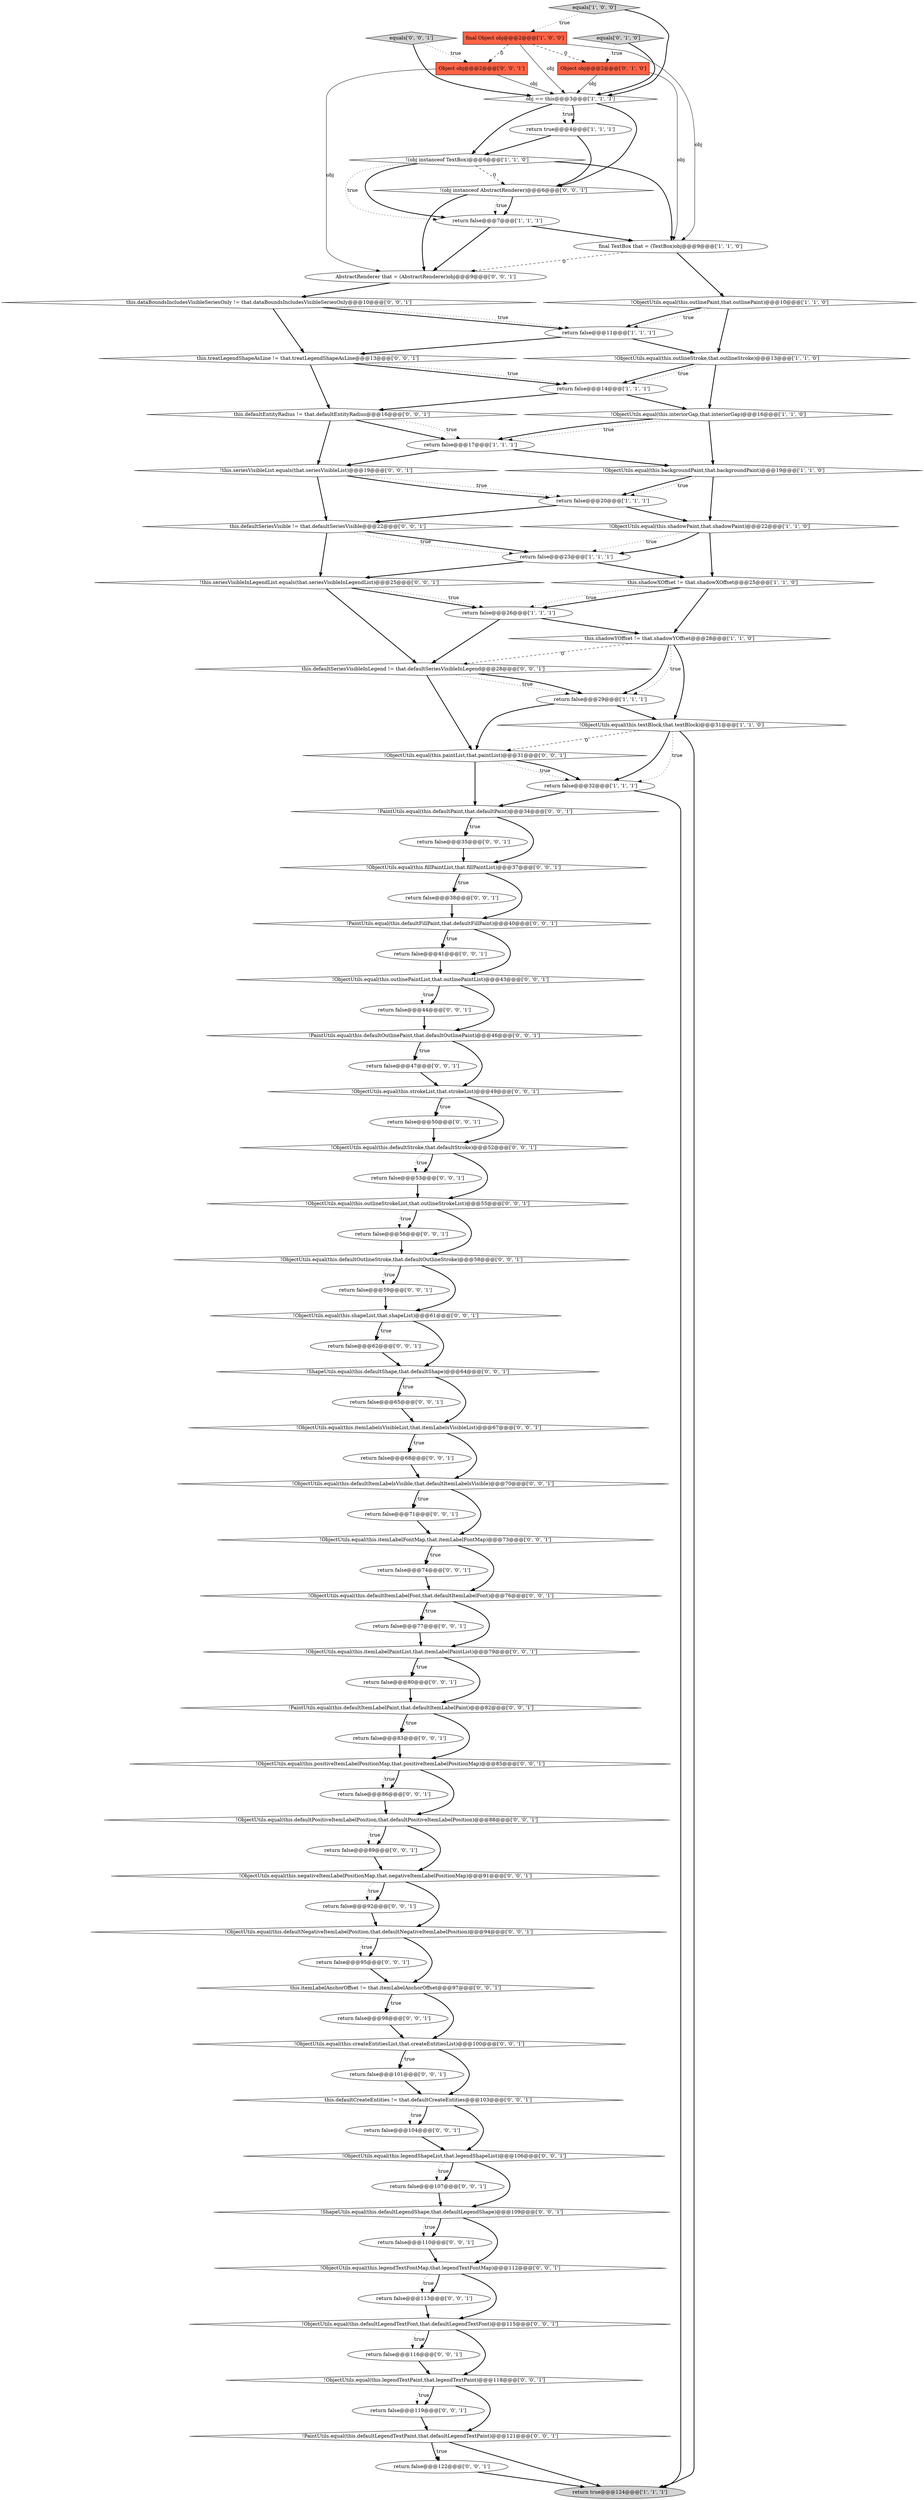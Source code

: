 digraph {
34 [style = filled, label = "return false@@@62@@@['0', '0', '1']", fillcolor = white, shape = ellipse image = "AAA0AAABBB3BBB"];
24 [style = filled, label = "equals['0', '1', '0']", fillcolor = lightgray, shape = diamond image = "AAA0AAABBB2BBB"];
29 [style = filled, label = "return false@@@86@@@['0', '0', '1']", fillcolor = white, shape = ellipse image = "AAA0AAABBB3BBB"];
32 [style = filled, label = "!PaintUtils.equal(this.defaultLegendTextPaint,that.defaultLegendTextPaint)@@@121@@@['0', '0', '1']", fillcolor = white, shape = diamond image = "AAA0AAABBB3BBB"];
66 [style = filled, label = "return false@@@41@@@['0', '0', '1']", fillcolor = white, shape = ellipse image = "AAA0AAABBB3BBB"];
25 [style = filled, label = "Object obj@@@2@@@['0', '1', '0']", fillcolor = tomato, shape = box image = "AAA1AAABBB2BBB"];
6 [style = filled, label = "obj == this@@@3@@@['1', '1', '1']", fillcolor = white, shape = diamond image = "AAA0AAABBB1BBB"];
89 [style = filled, label = "this.defaultSeriesVisibleInLegend != that.defaultSeriesVisibleInLegend@@@28@@@['0', '0', '1']", fillcolor = white, shape = diamond image = "AAA0AAABBB3BBB"];
71 [style = filled, label = "!ObjectUtils.equal(this.outlineStrokeList,that.outlineStrokeList)@@@55@@@['0', '0', '1']", fillcolor = white, shape = diamond image = "AAA0AAABBB3BBB"];
18 [style = filled, label = "!ObjectUtils.equal(this.textBlock,that.textBlock)@@@31@@@['1', '1', '0']", fillcolor = white, shape = diamond image = "AAA0AAABBB1BBB"];
77 [style = filled, label = "this.defaultCreateEntities != that.defaultCreateEntities@@@103@@@['0', '0', '1']", fillcolor = white, shape = diamond image = "AAA0AAABBB3BBB"];
2 [style = filled, label = "this.shadowYOffset != that.shadowYOffset@@@28@@@['1', '1', '0']", fillcolor = white, shape = diamond image = "AAA0AAABBB1BBB"];
5 [style = filled, label = "!ObjectUtils.equal(this.interiorGap,that.interiorGap)@@@16@@@['1', '1', '0']", fillcolor = white, shape = diamond image = "AAA0AAABBB1BBB"];
85 [style = filled, label = "return false@@@47@@@['0', '0', '1']", fillcolor = white, shape = ellipse image = "AAA0AAABBB3BBB"];
0 [style = filled, label = "final TextBox that = (TextBox)obj@@@9@@@['1', '1', '0']", fillcolor = white, shape = ellipse image = "AAA0AAABBB1BBB"];
4 [style = filled, label = "this.shadowXOffset != that.shadowXOffset@@@25@@@['1', '1', '0']", fillcolor = white, shape = diamond image = "AAA0AAABBB1BBB"];
53 [style = filled, label = "this.defaultSeriesVisible != that.defaultSeriesVisible@@@22@@@['0', '0', '1']", fillcolor = white, shape = diamond image = "AAA0AAABBB3BBB"];
30 [style = filled, label = "!ObjectUtils.equal(this.legendTextFontMap,that.legendTextFontMap)@@@112@@@['0', '0', '1']", fillcolor = white, shape = diamond image = "AAA0AAABBB3BBB"];
49 [style = filled, label = "!ObjectUtils.equal(this.paintList,that.paintList)@@@31@@@['0', '0', '1']", fillcolor = white, shape = diamond image = "AAA0AAABBB3BBB"];
96 [style = filled, label = "!ObjectUtils.equal(this.defaultStroke,that.defaultStroke)@@@52@@@['0', '0', '1']", fillcolor = white, shape = diamond image = "AAA0AAABBB3BBB"];
31 [style = filled, label = "!ObjectUtils.equal(this.itemLabelsVisibleList,that.itemLabelsVisibleList)@@@67@@@['0', '0', '1']", fillcolor = white, shape = diamond image = "AAA0AAABBB3BBB"];
65 [style = filled, label = "!ObjectUtils.equal(this.defaultPositiveItemLabelPosition,that.defaultPositiveItemLabelPosition)@@@88@@@['0', '0', '1']", fillcolor = white, shape = diamond image = "AAA0AAABBB3BBB"];
9 [style = filled, label = "return true@@@124@@@['1', '1', '1']", fillcolor = lightgray, shape = ellipse image = "AAA0AAABBB1BBB"];
40 [style = filled, label = "!ObjectUtils.equal(this.defaultOutlineStroke,that.defaultOutlineStroke)@@@58@@@['0', '0', '1']", fillcolor = white, shape = diamond image = "AAA0AAABBB3BBB"];
42 [style = filled, label = "return false@@@65@@@['0', '0', '1']", fillcolor = white, shape = ellipse image = "AAA0AAABBB3BBB"];
38 [style = filled, label = "!ShapeUtils.equal(this.defaultShape,that.defaultShape)@@@64@@@['0', '0', '1']", fillcolor = white, shape = diamond image = "AAA0AAABBB3BBB"];
10 [style = filled, label = "!ObjectUtils.equal(this.outlinePaint,that.outlinePaint)@@@10@@@['1', '1', '0']", fillcolor = white, shape = diamond image = "AAA0AAABBB1BBB"];
75 [style = filled, label = "!ObjectUtils.equal(this.outlinePaintList,that.outlinePaintList)@@@43@@@['0', '0', '1']", fillcolor = white, shape = diamond image = "AAA0AAABBB3BBB"];
26 [style = filled, label = "!this.seriesVisibleInLegendList.equals(that.seriesVisibleInLegendList)@@@25@@@['0', '0', '1']", fillcolor = white, shape = diamond image = "AAA0AAABBB3BBB"];
97 [style = filled, label = "return false@@@104@@@['0', '0', '1']", fillcolor = white, shape = ellipse image = "AAA0AAABBB3BBB"];
16 [style = filled, label = "return false@@@14@@@['1', '1', '1']", fillcolor = white, shape = ellipse image = "AAA0AAABBB1BBB"];
46 [style = filled, label = "return false@@@77@@@['0', '0', '1']", fillcolor = white, shape = ellipse image = "AAA0AAABBB3BBB"];
12 [style = filled, label = "!ObjectUtils.equal(this.shadowPaint,that.shadowPaint)@@@22@@@['1', '1', '0']", fillcolor = white, shape = diamond image = "AAA0AAABBB1BBB"];
27 [style = filled, label = "return false@@@98@@@['0', '0', '1']", fillcolor = white, shape = ellipse image = "AAA0AAABBB3BBB"];
33 [style = filled, label = "return false@@@101@@@['0', '0', '1']", fillcolor = white, shape = ellipse image = "AAA0AAABBB3BBB"];
57 [style = filled, label = "!ObjectUtils.equal(this.createEntitiesList,that.createEntitiesList)@@@100@@@['0', '0', '1']", fillcolor = white, shape = diamond image = "AAA0AAABBB3BBB"];
95 [style = filled, label = "!PaintUtils.equal(this.defaultItemLabelPaint,that.defaultItemLabelPaint)@@@82@@@['0', '0', '1']", fillcolor = white, shape = diamond image = "AAA0AAABBB3BBB"];
74 [style = filled, label = "!PaintUtils.equal(this.defaultFillPaint,that.defaultFillPaint)@@@40@@@['0', '0', '1']", fillcolor = white, shape = diamond image = "AAA0AAABBB3BBB"];
52 [style = filled, label = "return false@@@107@@@['0', '0', '1']", fillcolor = white, shape = ellipse image = "AAA0AAABBB3BBB"];
62 [style = filled, label = "return false@@@89@@@['0', '0', '1']", fillcolor = white, shape = ellipse image = "AAA0AAABBB3BBB"];
35 [style = filled, label = "return false@@@113@@@['0', '0', '1']", fillcolor = white, shape = ellipse image = "AAA0AAABBB3BBB"];
28 [style = filled, label = "return false@@@119@@@['0', '0', '1']", fillcolor = white, shape = ellipse image = "AAA0AAABBB3BBB"];
22 [style = filled, label = "!(obj instanceof TextBox)@@@6@@@['1', '1', '0']", fillcolor = white, shape = diamond image = "AAA0AAABBB1BBB"];
80 [style = filled, label = "return false@@@38@@@['0', '0', '1']", fillcolor = white, shape = ellipse image = "AAA0AAABBB3BBB"];
64 [style = filled, label = "!ObjectUtils.equal(this.fillPaintList,that.fillPaintList)@@@37@@@['0', '0', '1']", fillcolor = white, shape = diamond image = "AAA0AAABBB3BBB"];
59 [style = filled, label = "!PaintUtils.equal(this.defaultOutlinePaint,that.defaultOutlinePaint)@@@46@@@['0', '0', '1']", fillcolor = white, shape = diamond image = "AAA0AAABBB3BBB"];
81 [style = filled, label = "!ObjectUtils.equal(this.negativeItemLabelPositionMap,that.negativeItemLabelPositionMap)@@@91@@@['0', '0', '1']", fillcolor = white, shape = diamond image = "AAA0AAABBB3BBB"];
21 [style = filled, label = "return false@@@7@@@['1', '1', '1']", fillcolor = white, shape = ellipse image = "AAA0AAABBB1BBB"];
76 [style = filled, label = "return false@@@53@@@['0', '0', '1']", fillcolor = white, shape = ellipse image = "AAA0AAABBB3BBB"];
90 [style = filled, label = "return false@@@116@@@['0', '0', '1']", fillcolor = white, shape = ellipse image = "AAA0AAABBB3BBB"];
67 [style = filled, label = "!ObjectUtils.equal(this.positiveItemLabelPositionMap,that.positiveItemLabelPositionMap)@@@85@@@['0', '0', '1']", fillcolor = white, shape = diamond image = "AAA0AAABBB3BBB"];
73 [style = filled, label = "!(obj instanceof AbstractRenderer)@@@6@@@['0', '0', '1']", fillcolor = white, shape = diamond image = "AAA0AAABBB3BBB"];
78 [style = filled, label = "!ShapeUtils.equal(this.defaultLegendShape,that.defaultLegendShape)@@@109@@@['0', '0', '1']", fillcolor = white, shape = diamond image = "AAA0AAABBB3BBB"];
19 [style = filled, label = "!ObjectUtils.equal(this.outlineStroke,that.outlineStroke)@@@13@@@['1', '1', '0']", fillcolor = white, shape = diamond image = "AAA0AAABBB1BBB"];
83 [style = filled, label = "!ObjectUtils.equal(this.shapeList,that.shapeList)@@@61@@@['0', '0', '1']", fillcolor = white, shape = diamond image = "AAA0AAABBB3BBB"];
37 [style = filled, label = "this.treatLegendShapeAsLine != that.treatLegendShapeAsLine@@@13@@@['0', '0', '1']", fillcolor = white, shape = diamond image = "AAA0AAABBB3BBB"];
8 [style = filled, label = "return true@@@4@@@['1', '1', '1']", fillcolor = white, shape = ellipse image = "AAA0AAABBB1BBB"];
14 [style = filled, label = "return false@@@26@@@['1', '1', '1']", fillcolor = white, shape = ellipse image = "AAA0AAABBB1BBB"];
60 [style = filled, label = "this.defaultEntityRadius != that.defaultEntityRadius@@@16@@@['0', '0', '1']", fillcolor = white, shape = diamond image = "AAA0AAABBB3BBB"];
63 [style = filled, label = "Object obj@@@2@@@['0', '0', '1']", fillcolor = tomato, shape = box image = "AAA0AAABBB3BBB"];
55 [style = filled, label = "!PaintUtils.equal(this.defaultPaint,that.defaultPaint)@@@34@@@['0', '0', '1']", fillcolor = white, shape = diamond image = "AAA0AAABBB3BBB"];
23 [style = filled, label = "equals['1', '0', '0']", fillcolor = lightgray, shape = diamond image = "AAA0AAABBB1BBB"];
43 [style = filled, label = "return false@@@110@@@['0', '0', '1']", fillcolor = white, shape = ellipse image = "AAA0AAABBB3BBB"];
93 [style = filled, label = "return false@@@56@@@['0', '0', '1']", fillcolor = white, shape = ellipse image = "AAA0AAABBB3BBB"];
41 [style = filled, label = "return false@@@74@@@['0', '0', '1']", fillcolor = white, shape = ellipse image = "AAA0AAABBB3BBB"];
87 [style = filled, label = "!ObjectUtils.equal(this.itemLabelPaintList,that.itemLabelPaintList)@@@79@@@['0', '0', '1']", fillcolor = white, shape = diamond image = "AAA0AAABBB3BBB"];
36 [style = filled, label = "!ObjectUtils.equal(this.defaultItemLabelsVisible,that.defaultItemLabelsVisible)@@@70@@@['0', '0', '1']", fillcolor = white, shape = diamond image = "AAA0AAABBB3BBB"];
72 [style = filled, label = "this.itemLabelAnchorOffset != that.itemLabelAnchorOffset@@@97@@@['0', '0', '1']", fillcolor = white, shape = diamond image = "AAA0AAABBB3BBB"];
69 [style = filled, label = "return false@@@44@@@['0', '0', '1']", fillcolor = white, shape = ellipse image = "AAA0AAABBB3BBB"];
86 [style = filled, label = "!ObjectUtils.equal(this.defaultItemLabelFont,that.defaultItemLabelFont)@@@76@@@['0', '0', '1']", fillcolor = white, shape = diamond image = "AAA0AAABBB3BBB"];
17 [style = filled, label = "return false@@@29@@@['1', '1', '1']", fillcolor = white, shape = ellipse image = "AAA0AAABBB1BBB"];
3 [style = filled, label = "return false@@@20@@@['1', '1', '1']", fillcolor = white, shape = ellipse image = "AAA0AAABBB1BBB"];
47 [style = filled, label = "return false@@@122@@@['0', '0', '1']", fillcolor = white, shape = ellipse image = "AAA0AAABBB3BBB"];
68 [style = filled, label = "!ObjectUtils.equal(this.legendShapeList,that.legendShapeList)@@@106@@@['0', '0', '1']", fillcolor = white, shape = diamond image = "AAA0AAABBB3BBB"];
11 [style = filled, label = "return false@@@11@@@['1', '1', '1']", fillcolor = white, shape = ellipse image = "AAA0AAABBB1BBB"];
58 [style = filled, label = "return false@@@80@@@['0', '0', '1']", fillcolor = white, shape = ellipse image = "AAA0AAABBB3BBB"];
84 [style = filled, label = "!ObjectUtils.equal(this.legendTextPaint,that.legendTextPaint)@@@118@@@['0', '0', '1']", fillcolor = white, shape = diamond image = "AAA0AAABBB3BBB"];
44 [style = filled, label = "return false@@@68@@@['0', '0', '1']", fillcolor = white, shape = ellipse image = "AAA0AAABBB3BBB"];
1 [style = filled, label = "return false@@@23@@@['1', '1', '1']", fillcolor = white, shape = ellipse image = "AAA0AAABBB1BBB"];
45 [style = filled, label = "AbstractRenderer that = (AbstractRenderer)obj@@@9@@@['0', '0', '1']", fillcolor = white, shape = ellipse image = "AAA0AAABBB3BBB"];
92 [style = filled, label = "!ObjectUtils.equal(this.strokeList,that.strokeList)@@@49@@@['0', '0', '1']", fillcolor = white, shape = diamond image = "AAA0AAABBB3BBB"];
13 [style = filled, label = "return false@@@17@@@['1', '1', '1']", fillcolor = white, shape = ellipse image = "AAA0AAABBB1BBB"];
94 [style = filled, label = "return false@@@59@@@['0', '0', '1']", fillcolor = white, shape = ellipse image = "AAA0AAABBB3BBB"];
50 [style = filled, label = "!ObjectUtils.equal(this.defaultNegativeItemLabelPosition,that.defaultNegativeItemLabelPosition)@@@94@@@['0', '0', '1']", fillcolor = white, shape = diamond image = "AAA0AAABBB3BBB"];
70 [style = filled, label = "return false@@@83@@@['0', '0', '1']", fillcolor = white, shape = ellipse image = "AAA0AAABBB3BBB"];
39 [style = filled, label = "!this.seriesVisibleList.equals(that.seriesVisibleList)@@@19@@@['0', '0', '1']", fillcolor = white, shape = diamond image = "AAA0AAABBB3BBB"];
82 [style = filled, label = "return false@@@50@@@['0', '0', '1']", fillcolor = white, shape = ellipse image = "AAA0AAABBB3BBB"];
88 [style = filled, label = "return false@@@35@@@['0', '0', '1']", fillcolor = white, shape = ellipse image = "AAA0AAABBB3BBB"];
51 [style = filled, label = "return false@@@92@@@['0', '0', '1']", fillcolor = white, shape = ellipse image = "AAA0AAABBB3BBB"];
56 [style = filled, label = "return false@@@95@@@['0', '0', '1']", fillcolor = white, shape = ellipse image = "AAA0AAABBB3BBB"];
79 [style = filled, label = "!ObjectUtils.equal(this.itemLabelFontMap,that.itemLabelFontMap)@@@73@@@['0', '0', '1']", fillcolor = white, shape = diamond image = "AAA0AAABBB3BBB"];
20 [style = filled, label = "final Object obj@@@2@@@['1', '0', '0']", fillcolor = tomato, shape = box image = "AAA1AAABBB1BBB"];
54 [style = filled, label = "this.dataBoundsIncludesVisibleSeriesOnly != that.dataBoundsIncludesVisibleSeriesOnly@@@10@@@['0', '0', '1']", fillcolor = white, shape = diamond image = "AAA0AAABBB3BBB"];
91 [style = filled, label = "equals['0', '0', '1']", fillcolor = lightgray, shape = diamond image = "AAA0AAABBB3BBB"];
15 [style = filled, label = "return false@@@32@@@['1', '1', '1']", fillcolor = white, shape = ellipse image = "AAA0AAABBB1BBB"];
61 [style = filled, label = "return false@@@71@@@['0', '0', '1']", fillcolor = white, shape = ellipse image = "AAA0AAABBB3BBB"];
48 [style = filled, label = "!ObjectUtils.equal(this.defaultLegendTextFont,that.defaultLegendTextFont)@@@115@@@['0', '0', '1']", fillcolor = white, shape = diamond image = "AAA0AAABBB3BBB"];
7 [style = filled, label = "!ObjectUtils.equal(this.backgroundPaint,that.backgroundPaint)@@@19@@@['1', '1', '0']", fillcolor = white, shape = diamond image = "AAA0AAABBB1BBB"];
48->90 [style = dotted, label="true"];
79->41 [style = bold, label=""];
15->55 [style = bold, label=""];
77->97 [style = bold, label=""];
35->48 [style = bold, label=""];
70->67 [style = bold, label=""];
47->9 [style = bold, label=""];
82->96 [style = bold, label=""];
64->80 [style = bold, label=""];
55->88 [style = dotted, label="true"];
79->86 [style = bold, label=""];
87->58 [style = dotted, label="true"];
24->25 [style = dotted, label="true"];
6->22 [style = bold, label=""];
72->57 [style = bold, label=""];
57->33 [style = bold, label=""];
10->19 [style = bold, label=""];
95->67 [style = bold, label=""];
89->17 [style = dotted, label="true"];
65->62 [style = bold, label=""];
18->15 [style = dotted, label="true"];
65->81 [style = bold, label=""];
97->68 [style = bold, label=""];
77->97 [style = dotted, label="true"];
50->56 [style = bold, label=""];
73->21 [style = bold, label=""];
83->34 [style = bold, label=""];
93->40 [style = bold, label=""];
38->31 [style = bold, label=""];
76->71 [style = bold, label=""];
18->49 [style = dashed, label="0"];
38->42 [style = bold, label=""];
20->0 [style = solid, label="obj"];
25->0 [style = solid, label="obj"];
16->60 [style = bold, label=""];
36->79 [style = bold, label=""];
67->29 [style = dotted, label="true"];
65->62 [style = dotted, label="true"];
49->55 [style = bold, label=""];
19->5 [style = bold, label=""];
92->82 [style = dotted, label="true"];
5->13 [style = dotted, label="true"];
83->34 [style = dotted, label="true"];
56->72 [style = bold, label=""];
90->84 [style = bold, label=""];
22->0 [style = bold, label=""];
51->50 [style = bold, label=""];
37->60 [style = bold, label=""];
20->25 [style = dashed, label="0"];
59->85 [style = bold, label=""];
54->37 [style = bold, label=""];
67->29 [style = bold, label=""];
86->46 [style = bold, label=""];
96->76 [style = bold, label=""];
68->78 [style = bold, label=""];
83->38 [style = bold, label=""];
48->90 [style = bold, label=""];
55->64 [style = bold, label=""];
60->39 [style = bold, label=""];
31->44 [style = dotted, label="true"];
10->11 [style = bold, label=""];
52->78 [style = bold, label=""];
72->27 [style = bold, label=""];
1->4 [style = bold, label=""];
75->59 [style = bold, label=""];
21->0 [style = bold, label=""];
78->30 [style = bold, label=""];
91->6 [style = bold, label=""];
22->73 [style = dashed, label="0"];
60->13 [style = dotted, label="true"];
72->27 [style = dotted, label="true"];
46->87 [style = bold, label=""];
57->33 [style = dotted, label="true"];
49->15 [style = dotted, label="true"];
18->15 [style = bold, label=""];
26->14 [style = bold, label=""];
64->74 [style = bold, label=""];
11->37 [style = bold, label=""];
81->51 [style = bold, label=""];
2->18 [style = bold, label=""];
69->59 [style = bold, label=""];
96->71 [style = bold, label=""];
75->69 [style = bold, label=""];
42->31 [style = bold, label=""];
4->2 [style = bold, label=""];
81->51 [style = dotted, label="true"];
12->1 [style = bold, label=""];
60->13 [style = bold, label=""];
87->95 [style = bold, label=""];
91->63 [style = dotted, label="true"];
3->53 [style = bold, label=""];
8->22 [style = bold, label=""];
21->45 [style = bold, label=""];
73->21 [style = dotted, label="true"];
71->93 [style = bold, label=""];
15->9 [style = bold, label=""];
88->64 [style = bold, label=""];
26->14 [style = dotted, label="true"];
32->47 [style = dotted, label="true"];
75->69 [style = dotted, label="true"];
18->9 [style = bold, label=""];
55->88 [style = bold, label=""];
40->94 [style = bold, label=""];
59->85 [style = dotted, label="true"];
5->7 [style = bold, label=""];
89->17 [style = bold, label=""];
63->45 [style = solid, label="obj"];
34->38 [style = bold, label=""];
50->72 [style = bold, label=""];
25->6 [style = solid, label="obj"];
68->52 [style = dotted, label="true"];
37->16 [style = bold, label=""];
38->42 [style = dotted, label="true"];
2->17 [style = bold, label=""];
22->21 [style = dotted, label="true"];
74->75 [style = bold, label=""];
4->14 [style = bold, label=""];
54->11 [style = bold, label=""];
68->52 [style = bold, label=""];
92->96 [style = bold, label=""];
48->84 [style = bold, label=""];
39->3 [style = dotted, label="true"];
31->36 [style = bold, label=""];
73->45 [style = bold, label=""];
13->39 [style = bold, label=""];
86->46 [style = dotted, label="true"];
95->70 [style = dotted, label="true"];
8->73 [style = bold, label=""];
59->92 [style = bold, label=""];
3->12 [style = bold, label=""];
64->80 [style = dotted, label="true"];
84->28 [style = dotted, label="true"];
39->53 [style = bold, label=""];
85->92 [style = bold, label=""];
77->68 [style = bold, label=""];
63->6 [style = solid, label="obj"];
87->58 [style = bold, label=""];
19->16 [style = bold, label=""];
29->65 [style = bold, label=""];
57->77 [style = bold, label=""];
28->32 [style = bold, label=""];
74->66 [style = bold, label=""];
95->70 [style = bold, label=""];
32->9 [style = bold, label=""];
23->20 [style = dotted, label="true"];
66->75 [style = bold, label=""];
74->66 [style = dotted, label="true"];
30->35 [style = bold, label=""];
31->44 [style = bold, label=""];
10->11 [style = dotted, label="true"];
26->89 [style = bold, label=""];
6->8 [style = dotted, label="true"];
17->49 [style = bold, label=""];
5->13 [style = bold, label=""];
23->6 [style = bold, label=""];
53->26 [style = bold, label=""];
2->89 [style = dashed, label="0"];
16->5 [style = bold, label=""];
49->15 [style = bold, label=""];
53->1 [style = bold, label=""];
14->2 [style = bold, label=""];
71->40 [style = bold, label=""];
41->86 [style = bold, label=""];
84->32 [style = bold, label=""];
62->81 [style = bold, label=""];
79->41 [style = dotted, label="true"];
96->76 [style = dotted, label="true"];
37->16 [style = dotted, label="true"];
0->45 [style = dashed, label="0"];
40->94 [style = dotted, label="true"];
6->73 [style = bold, label=""];
20->63 [style = dashed, label="0"];
44->36 [style = bold, label=""];
7->12 [style = bold, label=""];
36->61 [style = dotted, label="true"];
89->49 [style = bold, label=""];
2->17 [style = dotted, label="true"];
92->82 [style = bold, label=""];
61->79 [style = bold, label=""];
40->83 [style = bold, label=""];
14->89 [style = bold, label=""];
54->11 [style = dotted, label="true"];
12->1 [style = dotted, label="true"];
22->21 [style = bold, label=""];
39->3 [style = bold, label=""];
94->83 [style = bold, label=""];
53->1 [style = dotted, label="true"];
4->14 [style = dotted, label="true"];
11->19 [style = bold, label=""];
1->26 [style = bold, label=""];
67->65 [style = bold, label=""];
7->3 [style = bold, label=""];
78->43 [style = bold, label=""];
43->30 [style = bold, label=""];
81->50 [style = bold, label=""];
86->87 [style = bold, label=""];
45->54 [style = bold, label=""];
0->10 [style = bold, label=""];
80->74 [style = bold, label=""];
32->47 [style = bold, label=""];
12->4 [style = bold, label=""];
27->57 [style = bold, label=""];
7->3 [style = dotted, label="true"];
30->35 [style = dotted, label="true"];
13->7 [style = bold, label=""];
20->6 [style = solid, label="obj"];
50->56 [style = dotted, label="true"];
6->8 [style = bold, label=""];
19->16 [style = dotted, label="true"];
33->77 [style = bold, label=""];
36->61 [style = bold, label=""];
30->48 [style = bold, label=""];
24->6 [style = bold, label=""];
58->95 [style = bold, label=""];
17->18 [style = bold, label=""];
84->28 [style = bold, label=""];
78->43 [style = dotted, label="true"];
71->93 [style = dotted, label="true"];
}
